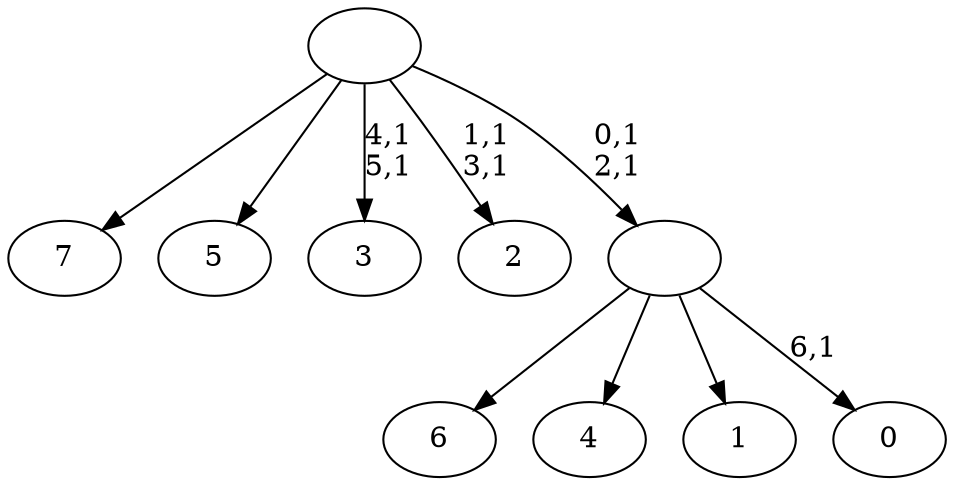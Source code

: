 digraph T {
	15 [label="7"]
	14 [label="6"]
	13 [label="5"]
	12 [label="4"]
	11 [label="3"]
	8 [label="2"]
	5 [label="1"]
	4 [label="0"]
	2 [label=""]
	0 [label=""]
	2 -> 4 [label="6,1"]
	2 -> 14 [label=""]
	2 -> 12 [label=""]
	2 -> 5 [label=""]
	0 -> 2 [label="0,1\n2,1"]
	0 -> 8 [label="1,1\n3,1"]
	0 -> 11 [label="4,1\n5,1"]
	0 -> 15 [label=""]
	0 -> 13 [label=""]
}
